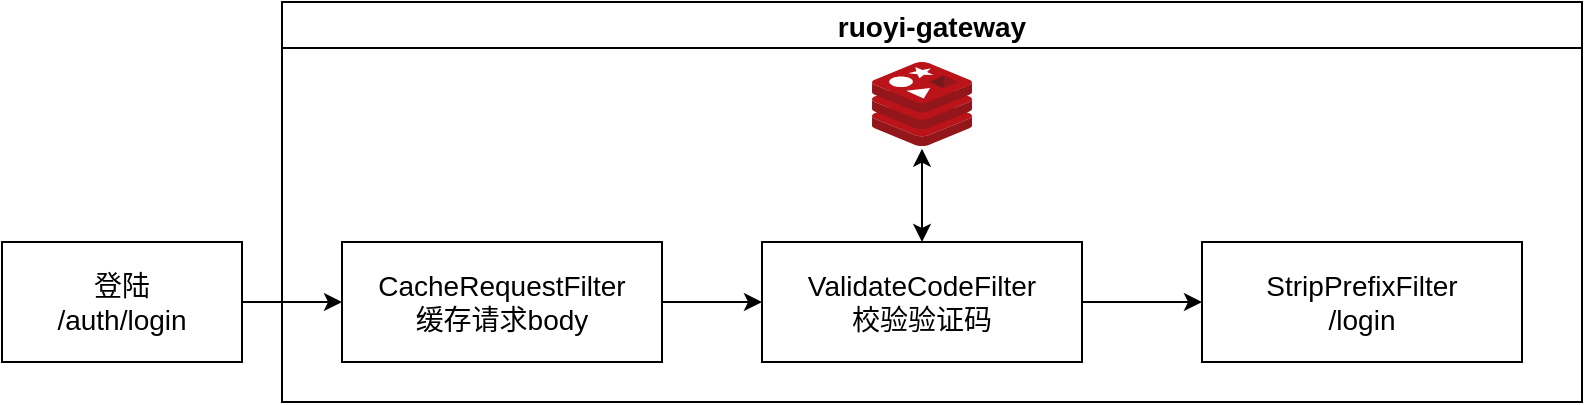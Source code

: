 <mxfile version="16.5.6" type="github">
  <diagram id="h0-ubqh-4Q6Teegiy32y" name="第 1 页">
    <mxGraphModel dx="942" dy="719" grid="1" gridSize="10" guides="1" tooltips="1" connect="1" arrows="1" fold="1" page="1" pageScale="1" pageWidth="1169" pageHeight="827" math="0" shadow="0">
      <root>
        <mxCell id="0" />
        <mxCell id="1" parent="0" />
        <mxCell id="Ia8lxOgM1TmryvwdhqaB-3" value="" style="edgeStyle=orthogonalEdgeStyle;rounded=0;orthogonalLoop=1;jettySize=auto;html=1;fontSize=14;" edge="1" parent="1" source="Ia8lxOgM1TmryvwdhqaB-1" target="Ia8lxOgM1TmryvwdhqaB-2">
          <mxGeometry relative="1" as="geometry" />
        </mxCell>
        <mxCell id="Ia8lxOgM1TmryvwdhqaB-1" value="登陆&lt;br style=&quot;font-size: 14px;&quot;&gt;/auth/login" style="rounded=0;whiteSpace=wrap;html=1;fontSize=14;" vertex="1" parent="1">
          <mxGeometry x="40" y="200" width="120" height="60" as="geometry" />
        </mxCell>
        <mxCell id="Ia8lxOgM1TmryvwdhqaB-12" value="ruoyi-gateway" style="swimlane;fontSize=14;" vertex="1" parent="1">
          <mxGeometry x="180" y="80" width="650" height="200" as="geometry" />
        </mxCell>
        <mxCell id="Ia8lxOgM1TmryvwdhqaB-2" value="CacheRequestFilter&lt;br&gt;缓存请求body" style="rounded=0;whiteSpace=wrap;html=1;fontSize=14;" vertex="1" parent="Ia8lxOgM1TmryvwdhqaB-12">
          <mxGeometry x="30" y="120" width="160" height="60" as="geometry" />
        </mxCell>
        <mxCell id="Ia8lxOgM1TmryvwdhqaB-4" value="ValidateCodeFilter&lt;br&gt;校验验证码" style="rounded=0;whiteSpace=wrap;html=1;fontSize=14;" vertex="1" parent="Ia8lxOgM1TmryvwdhqaB-12">
          <mxGeometry x="240" y="120" width="160" height="60" as="geometry" />
        </mxCell>
        <mxCell id="Ia8lxOgM1TmryvwdhqaB-5" value="" style="edgeStyle=orthogonalEdgeStyle;rounded=0;orthogonalLoop=1;jettySize=auto;html=1;fontSize=14;" edge="1" parent="Ia8lxOgM1TmryvwdhqaB-12" source="Ia8lxOgM1TmryvwdhqaB-2" target="Ia8lxOgM1TmryvwdhqaB-4">
          <mxGeometry relative="1" as="geometry" />
        </mxCell>
        <mxCell id="Ia8lxOgM1TmryvwdhqaB-7" value="" style="sketch=0;aspect=fixed;html=1;points=[];align=center;image;fontSize=12;image=img/lib/mscae/Cache_Redis_Product.svg;" vertex="1" parent="Ia8lxOgM1TmryvwdhqaB-12">
          <mxGeometry x="295" y="30" width="50" height="42" as="geometry" />
        </mxCell>
        <mxCell id="Ia8lxOgM1TmryvwdhqaB-8" style="edgeStyle=orthogonalEdgeStyle;rounded=0;orthogonalLoop=1;jettySize=auto;html=1;entryX=0.5;entryY=1.032;entryDx=0;entryDy=0;entryPerimeter=0;fontSize=14;startArrow=classic;startFill=1;" edge="1" parent="Ia8lxOgM1TmryvwdhqaB-12" source="Ia8lxOgM1TmryvwdhqaB-4" target="Ia8lxOgM1TmryvwdhqaB-7">
          <mxGeometry relative="1" as="geometry" />
        </mxCell>
        <mxCell id="Ia8lxOgM1TmryvwdhqaB-9" value="StripPrefixFilter&lt;br&gt;/login" style="rounded=0;whiteSpace=wrap;html=1;fontSize=14;" vertex="1" parent="Ia8lxOgM1TmryvwdhqaB-12">
          <mxGeometry x="460" y="120" width="160" height="60" as="geometry" />
        </mxCell>
        <mxCell id="Ia8lxOgM1TmryvwdhqaB-10" value="" style="edgeStyle=orthogonalEdgeStyle;rounded=0;orthogonalLoop=1;jettySize=auto;html=1;fontSize=14;startArrow=none;startFill=0;" edge="1" parent="Ia8lxOgM1TmryvwdhqaB-12" source="Ia8lxOgM1TmryvwdhqaB-4" target="Ia8lxOgM1TmryvwdhqaB-9">
          <mxGeometry relative="1" as="geometry" />
        </mxCell>
      </root>
    </mxGraphModel>
  </diagram>
</mxfile>
